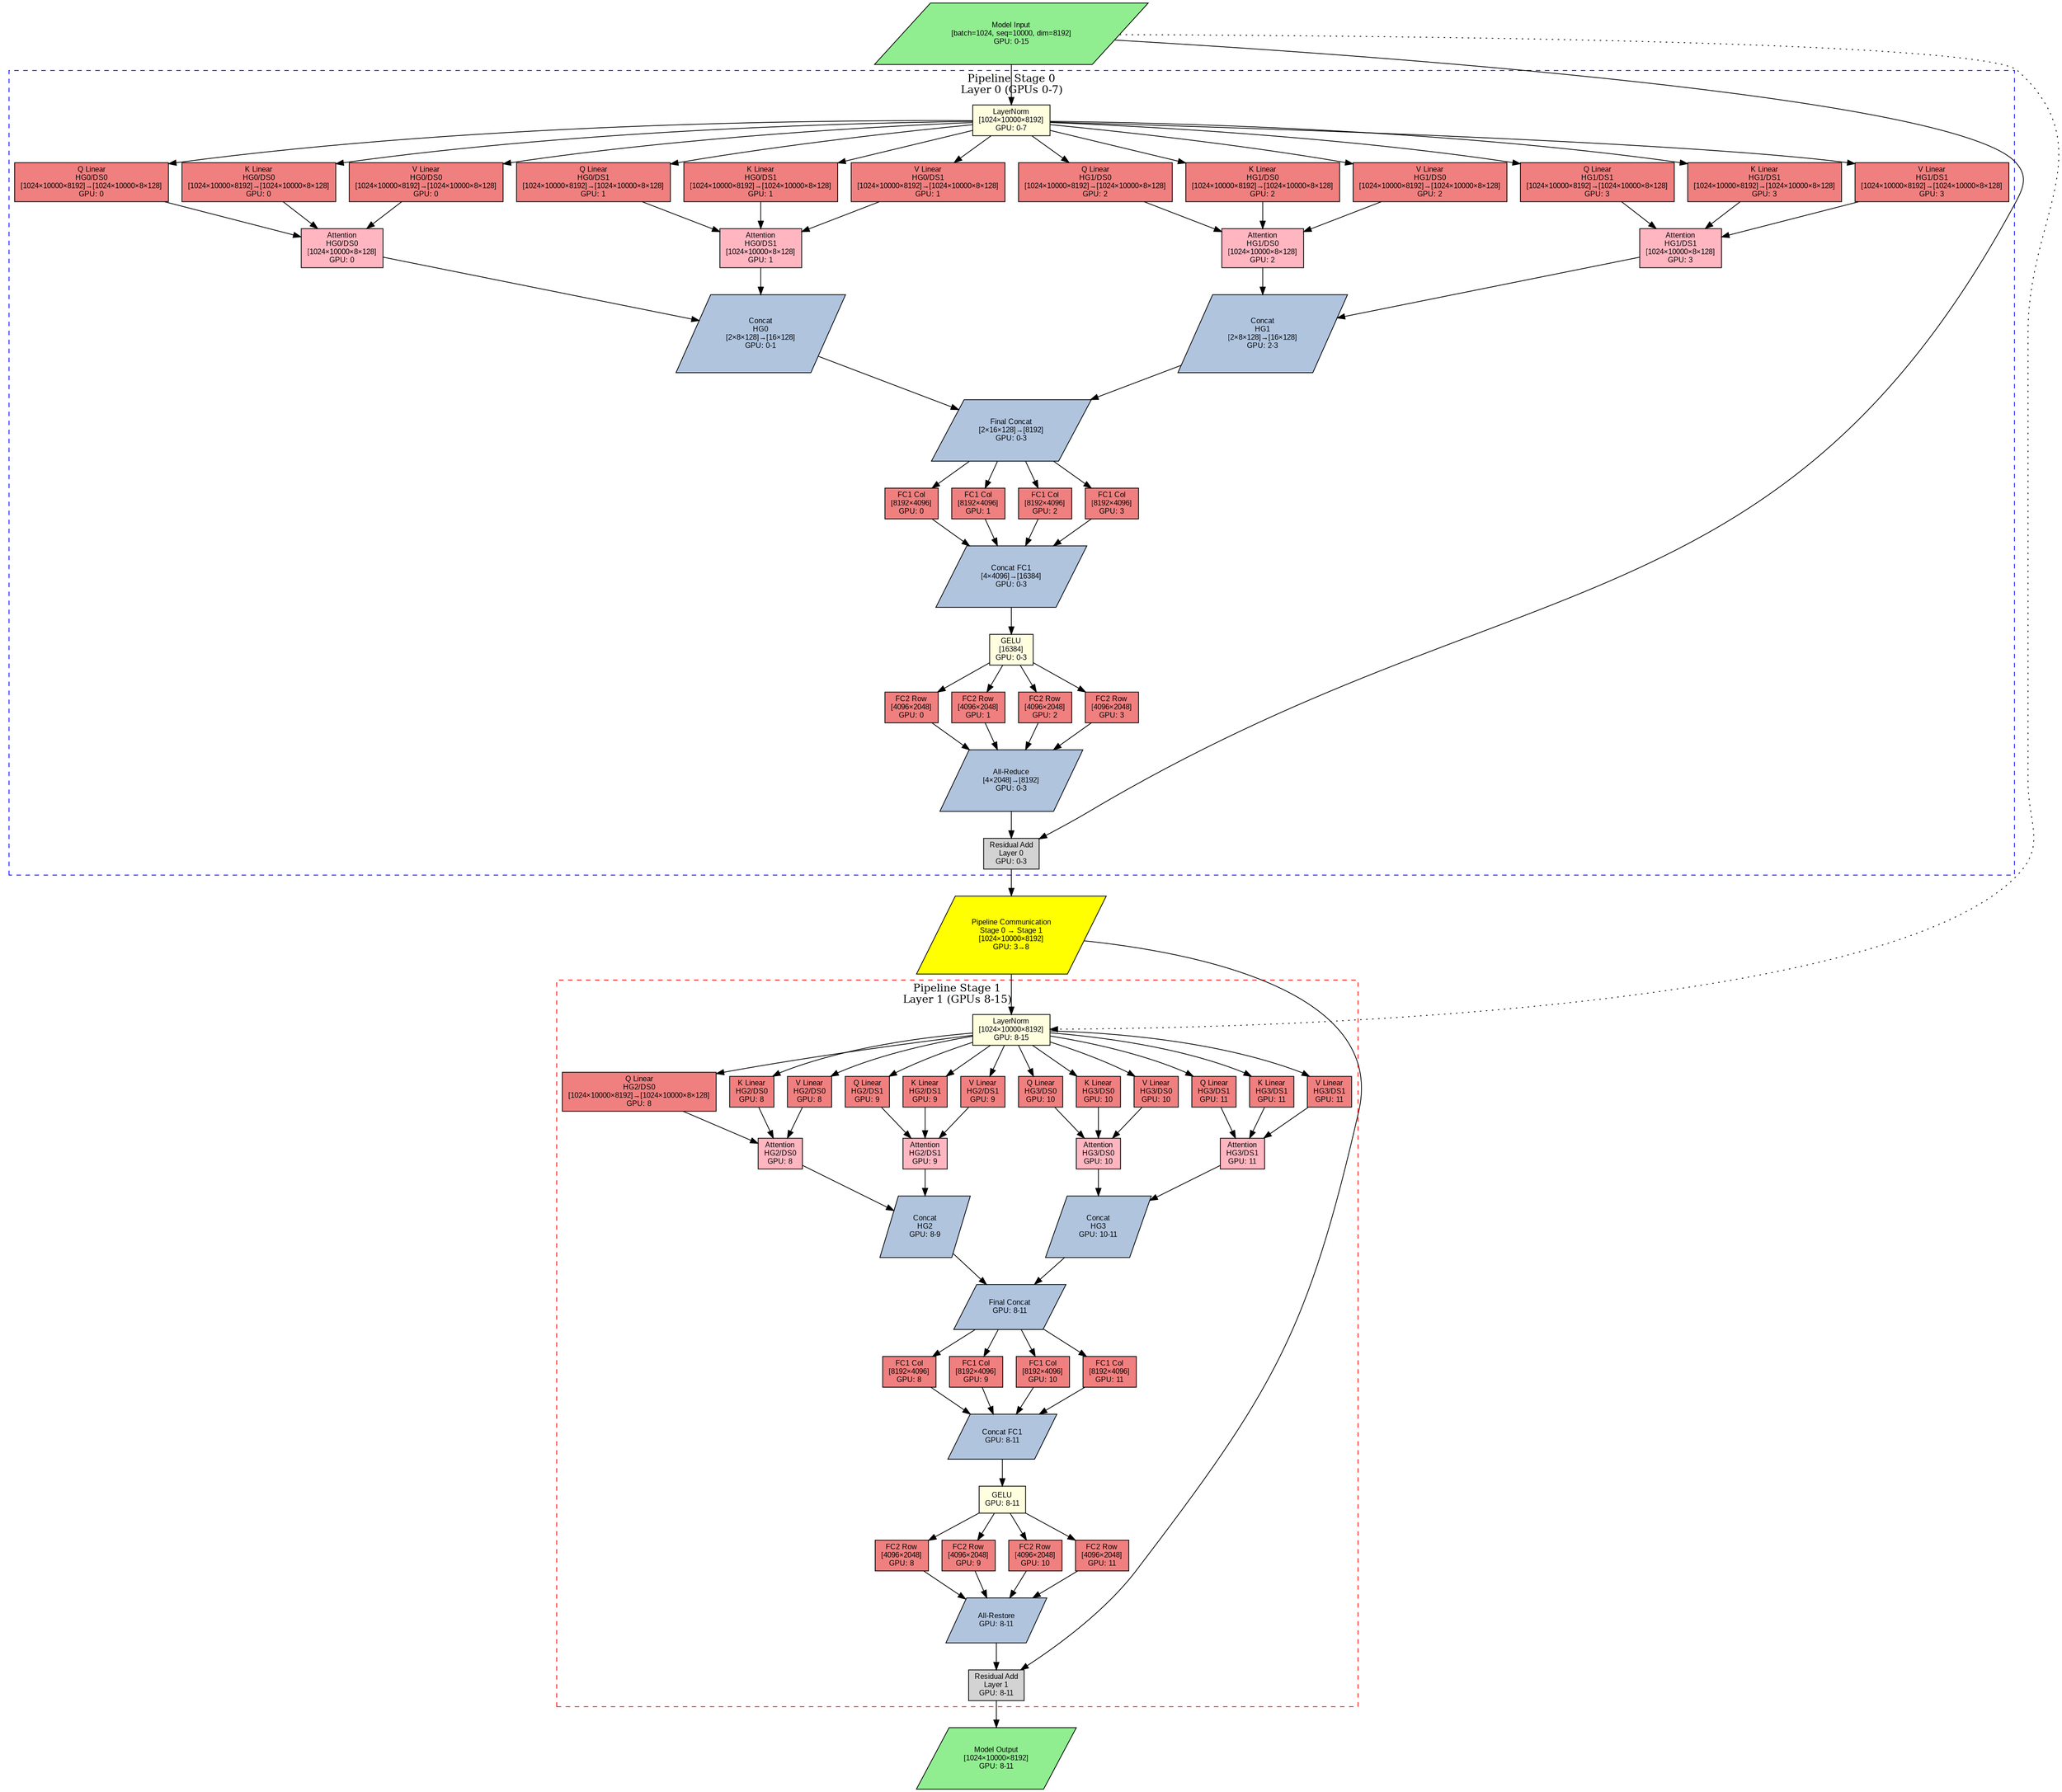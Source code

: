 
digraph optimized_helix_model {
    rankdir=TB
    size="30,40"
    
    // Node type definitions
    node [fontname="Arial", fontsize=10]
    
    // Input layer
    input [label="Model Input\n[batch=1024, seq=10000, dim=8192]\nGPU: 0-15", shape=parallelogram, fillcolor=lightgreen, style=filled]
    
    // Pipeline stage 0: Layer 0 on GPUs 0-7
    subgraph cluster_stage0 {
        label="Pipeline Stage 0\nLayer 0 (GPUs 0-7)";
        style=dashed;
        color=blue;
        
        // LayerNorm (parallel across devices)
        ln0 [label="LayerNorm\n[1024×10000×8192]\nGPU: 0-7", shape=rectangle, fillcolor=lightyellow, style=filled]
        
        // MHA - Optimized 2×2×2 partitioning (8-way)
        // Head group 0, dim segments 0-1
        q0_ds0 [label="Q Linear\nHG0/DS0\n[1024×10000×8192]→[1024×10000×8×128]\nGPU: 0", shape=rectangle, fillcolor=lightcoral, style=filled]
        k0_ds0 [label="K Linear\nHG0/DS0\n[1024×10000×8192]→[1024×10000×8×128]\nGPU: 0", shape=rectangle, fillcolor=lightcoral, style=filled]
        v0_ds0 [label="V Linear\nHG0/DS0\n[1024×10000×8192]→[1024×10000×8×128]\nGPU: 0", shape=rectangle, fillcolor=lightcoral, style=filled]
        attn0_ds0 [label="Attention\nHG0/DS0\n[1024×10000×8×128]\nGPU: 0", shape=rectangle, fillcolor=lightpink, style=filled]
        
        q0_ds1 [label="Q Linear\nHG0/DS1\n[1024×10000×8192]→[1024×10000×8×128]\nGPU: 1", shape=rectangle, fillcolor=lightcoral, style=filled]
        k0_ds1 [label="K Linear\nHG0/DS1\n[1024×10000×8192]→[1024×10000×8×128]\nGPU: 1", shape=rectangle, fillcolor=lightcoral, style=filled]
        v0_ds1 [label="V Linear\nHG0/DS1\n[1024×10000×8192]→[1024×10000×8×128]\nGPU: 1", shape=rectangle, fillcolor=lightcoral, style=filled]
        attn0_ds1 [label="Attention\nHG0/DS1\n[1024×10000×8×128]\nGPU: 1", shape=rectangle, fillcolor=lightpink, style=filled]
        
        // Head group 1, dim segments 0-1
        q1_ds0 [label="Q Linear\nHG1/DS0\n[1024×10000×8192]→[1024×10000×8×128]\nGPU: 2", shape=rectangle, fillcolor=lightcoral, style=filled]
        k1_ds0 [label="K Linear\nHG1/DS0\n[1024×10000×8192]→[1024×10000×8×128]\nGPU: 2", shape=rectangle, fillcolor=lightcoral, style=filled]
        v1_ds0 [label="V Linear\nHG1/DS0\n[1024×10000×8192]→[1024×10000×8×128]\nGPU: 2", shape=rectangle, fillcolor=lightcoral, style=filled]
        attn1_ds0 [label="Attention\nHG1/DS0\n[1024×10000×8×128]\nGPU: 2", shape=rectangle, fillcolor=lightpink, style=filled]
        
        q1_ds1 [label="Q Linear\nHG1/DS1\n[1024×10000×8192]→[1024×10000×8×128]\nGPU: 3", shape=rectangle, fillcolor=lightcoral, style=filled]
        k1_ds1 [label="K Linear\nHG1/DS1\n[1024×10000×8192]→[1024×10000×8×128]\nGPU: 3", shape=rectangle, fillcolor=lightcoral, style=filled]
        v1_ds1 [label="V Linear\nHG1/DS1\n[1024×10000×8192]→[1024×10000×8×128]\nGPU: 3", shape=rectangle, fillcolor=lightcoral, style=filled]
        attn1_ds1 [label="Attention\nHG1/DS1\n[1024×10000×8×128]\nGPU: 3", shape=rectangle, fillcolor=lightpink, style=filled]
        
        // Concatenation nodes
        concat0 [label="Concat\nHG0\n[2×8×128]→[16×128]\nGPU: 0-1", shape=parallelogram, fillcolor=lightsteelblue, style=filled]
        concat1 [label="Concat\nHG1\n[2×8×128]→[16×128]\nGPU: 2-3", shape=parallelogram, fillcolor=lightsteelblue, style=filled]
        final_concat0 [label="Final Concat\n[2×16×128]→[8192]\nGPU: 0-3", shape=parallelogram, fillcolor=lightsteelblue, style=filled]
        
        // MLP with optimized tensor parallelism
        fc1_0 [label="FC1 Col\n[8192×4096]\nGPU: 0", shape=rectangle, fillcolor=lightcoral, style=filled]
        fc1_1 [label="FC1 Col\n[8192×4096]\nGPU: 1", shape=rectangle, fillcolor=lightcoral, style=filled]
        fc1_2 [label="FC1 Col\n[8192×4096]\nGPU: 2", shape=rectangle, fillcolor=lightcoral, style=filled]
        fc1_3 [label="FC1 Col\n[8192×4096]\nGPU: 3", shape=rectangle, fillcolor=lightcoral, style=filled]
        fc1_concat [label="Concat FC1\n[4×4096]→[16384]\nGPU: 0-3", shape=parallelogram, fillcolor=lightsteelblue, style=filled]
        gelu0 [label="GELU\n[16384]\nGPU: 0-3", shape=rectangle, fillcolor=lightyellow, style=filled]
        
        fc2_0 [label="FC2 Row\n[4096×2048]\nGPU: 0", shape=rectangle, fillcolor=lightcoral, style=filled]
        fc2_1 [label="FC2 Row\n[4096×2048]\nGPU: 1", shape=rectangle, fillcolor=lightcoral, style=filled]
        fc2_2 [label="FC2 Row\n[4096×2048]\nGPU: 2", shape=rectangle, fillcolor=lightcoral, style=filled]
        fc2_3 [label="FC2 Row\n[4096×2048]\nGPU: 3", shape=rectangle, fillcolor=lightcoral, style=filled]
        fc2_allreduce [label="All-Reduce\n[4×2048]→[8192]\nGPU: 0-3", shape=parallelogram, fillcolor=lightsteelblue, style=filled]
        
        residual0 [label="Residual Add\nLayer 0\nGPU: 0-3", shape=rectangle, fillcolor=lightgray, style=filled]
    }
    
    // Pipeline stage 1: Layer 1 on GPUs 8-15
    subgraph cluster_stage1 {
        label="Pipeline Stage 1\nLayer 1 (GPUs 8-15)";
        style=dashed;
        color=red;
        
        // Similar structure for layer 1
        ln1 [label="LayerNorm\n[1024×10000×8192]\nGPU: 8-15", shape=rectangle, fillcolor=lightyellow, style=filled]
        
        // MHA - optimized for GPUs 8-15
        q2_ds0 [label="Q Linear\nHG2/DS0\n[1024×10000×8192]→[1024×10000×8×128]\nGPU: 8", shape=rectangle, fillcolor=lightcoral, style=filled]
        k2_ds0 [label="K Linear\nHG2/DS0\nGPU: 8", shape=rectangle, fillcolor=lightcoral, style=filled]
        v2_ds0 [label="V Linear\nHG2/DS0\nGPU: 8", shape=rectangle, fillcolor=lightcoral, style=filled]
        attn2_ds0 [label="Attention\nHG2/DS0\nGPU: 8", shape=rectangle, fillcolor=lightpink, style=filled]
        
        q2_ds1 [label="Q Linear\nHG2/DS1\nGPU: 9", shape=rectangle, fillcolor=lightcoral, style=filled]
        k2_ds1 [label="K Linear\nHG2/DS1\nGPU: 9", shape=rectangle, fillcolor=lightcoral, style=filled]
        v2_ds1 [label="V Linear\nHG2/DS1\nGPU: 9", shape=rectangle, fillcolor=lightcoral, style=filled]
        attn2_ds1 [label="Attention\nHG2/DS1\nGPU: 9", shape=rectangle, fillcolor=lightpink, style=filled]
        
        q3_ds0 [label="Q Linear\nHG3/DS0\nGPU: 10", shape=rectangle, fillcolor=lightcoral, style=filled]
        k3_ds0 [label="K Linear\nHG3/DS0\nGPU: 10", shape=rectangle, fillcolor=lightcoral, style=filled]
        v3_ds0 [label="V Linear\nHG3/DS0\nGPU: 10", shape=rectangle, fillcolor=lightcoral, style=filled]
        attn3_ds0 [label="Attention\nHG3/DS0\nGPU: 10", shape=rectangle, fillcolor=lightpink, style=filled]
        
        q3_ds1 [label="Q Linear\nHG3/DS1\nGPU: 11", shape=rectangle, fillcolor=lightcoral, style=filled]
        k3_ds1 [label="K Linear\nHG3/DS1\nGPU: 11", shape=rectangle, fillcolor=lightcoral, style=filled]
        v3_ds1 [label="V Linear\nHG3/DS1\nGPU: 11", shape=rectangle, fillcolor=lightcoral, style=filled]
        attn3_ds1 [label="Attention\nHG3/DS1\nGPU: 11", shape=rectangle, fillcolor=lightpink, style=filled]
        
        concat2 [label="Concat\nHG2\nGPU: 8-9", shape=parallelogram, fillcolor=lightsteelblue, style=filled]
        concat3 [label="Concat\nHG3\nGPU: 10-11", shape=parallelogram, fillcolor=lightsteelblue, style=filled]
        final_concat1 [label="Final Concat\nGPU: 8-11", shape=parallelogram, fillcolor=lightsteelblue, style=filled]
        
        // MLP layer 1
        fc1_4 [label="FC1 Col\n[8192×4096]\nGPU: 8", shape=rectangle, fillcolor=lightcoral, style=filled]
        fc1_5 [label="FC1 Col\n[8192×4096]\nGPU: 9", shape=rectangle, fillcolor=lightcoral, style=filled]
        fc1_6 [label="FC1 Col\n[8192×4096]\nGPU: 10", shape=rectangle, fillcolor=lightcoral, style=filled]
        fc1_7 [label="FC1 Col\n[8192×4096]\nGPU: 11", shape=rectangle, fillcolor=lightcoral, style=filled]
        fc1_concat1 [label="Concat FC1\nGPU: 8-11", shape=parallelogram, fillcolor=lightsteelblue, style=filled]
        gelu1 [label="GELU\nGPU: 8-11", shape=rectangle, fillcolor=lightyellow, style=filled]
        
        fc2_4 [label="FC2 Row\n[4096×2048]\nGPU: 8", shape=rectangle, fillcolor=lightcoral, style=filled]
        fc2_5 [label="FC2 Row\n[4096×2048]\nGPU: 9", shape=rectangle, fillcolor=lightcoral, style=filled]
        fc2_6 [label="FC2 Row\n[4096×2048]\nGPU: 10", shape=rectangle, fillcolor=lightcoral, style=filled]
        fc2_7 [label="FC2 Row\n[4096×2048]\nGPU: 11", shape=rectangle, fillcolor=lightcoral, style=filled]
        fc2_allreduce1 [label="All-Restore\nGPU: 8-11", shape=parallelogram, fillcolor=lightsteelblue, style=filled]
        
        residual1 [label="Residual Add\nLayer 1\nGPU: 8-11", shape=rectangle, fillcolor=lightgray, style=filled]
    }
    
    // Cross-stage communication
    comm0 [label="Pipeline Communication\nStage 0 → Stage 1\n[1024×10000×8192]\nGPU: 3→8", shape=parallelogram, fillcolor=yellow, style=filled]
    
    // Output
    output [label="Model Output\n[1024×10000×8192]\nGPU: 8-11", shape=parallelogram, fillcolor=lightgreen, style=filled]
    
    // Edges for optimized pipeline
    input -> ln0
    input -> ln1 [style=dotted, constraint=false]
    
    // Layer 0 connections
    ln0 -> q0_ds0
    ln0 -> k0_ds0
    ln0 -> v0_ds0
    ln0 -> q0_ds1
    ln0 -> k0_ds1
    ln0 -> v0_ds1
    ln0 -> q1_ds0
    ln0 -> k1_ds0
    ln0 -> v1_ds0
    ln0 -> q1_ds1
    ln0 -> k1_ds1
    ln0 -> v1_ds1
    
    q0_ds0 -> attn0_ds0
    k0_ds0 -> attn0_ds0
    v0_ds0 -> attn0_ds0
    q0_ds1 -> attn0_ds1
    k0_ds1 -> attn0_ds1
    v0_ds1 -> attn0_ds1
    q1_ds0 -> attn1_ds0
    k1_ds0 -> attn1_ds0
    v1_ds0 -> attn1_ds0
    q1_ds1 -> attn1_ds1
    k1_ds1 -> attn1_ds1
    v1_ds1 -> attn1_ds1
    
    attn0_ds0 -> concat0
    attn0_ds1 -> concat0
    attn1_ds0 -> concat1
    attn1_ds1 -> concat1
    
    concat0 -> final_concat0
    concat1 -> final_concat0
    final_concat0 -> fc1_0
    final_concat0 -> fc1_1
    final_concat0 -> fc1_2
    final_concat0 -> fc1_3
    
    fc1_0 -> fc1_concat
    fc1_1 -> fc1_concat
    fc1_2 -> fc1_concat
    fc1_3 -> fc1_concat
    fc1_concat -> gelu0
    gelu0 -> fc2_0
    gelu0 -> fc2_1
    gelu0 -> fc2_2
    gelu0 -> fc2_3
    
    fc2_0 -> fc2_allreduce
    fc2_1 -> fc2_allreduce
    fc2_2 -> fc2_allreduce
    fc2_3 -> fc2_allreduce
    fc2_allreduce -> residual0
    input -> residual0 [constraint=false]
    
    // Pipeline stage communication
    residual0 -> comm0
    comm0 -> ln1
    
    // Layer 1 connections (similar to layer 0)
    ln1 -> q2_ds0
    ln1 -> k2_ds0
    ln1 -> v2_ds0
    ln1 -> q2_ds1
    ln1 -> k2_ds1
    ln1 -> v2_ds1
    ln1 -> q3_ds0
    ln1 -> k3_ds0
    ln1 -> v3_ds0
    ln1 -> q3_ds1
    ln1 -> k3_ds1
    ln1 -> v3_ds1
    
    q2_ds0 -> attn2_ds0
    k2_ds0 -> attn2_ds0
    v2_ds0 -> attn2_ds0
    q2_ds1 -> attn2_ds1
    k2_ds1 -> attn2_ds1
    v2_ds1 -> attn2_ds1
    q3_ds0 -> attn3_ds0
    k3_ds0 -> attn3_ds0
    v3_ds0 -> attn3_ds0
    q3_ds1 -> attn3_ds1
    k3_ds1 -> attn3_ds1
    v3_ds1 -> attn3_ds1
    
    attn2_ds0 -> concat2
    attn2_ds1 -> concat2
    attn3_ds0 -> concat3
    attn3_ds1 -> concat3
    
    concat2 -> final_concat1
    concat3 -> final_concat1
    final_concat1 -> fc1_4
    final_concat1 -> fc1_5
    final_concat1 -> fc1_6
    final_concat1 -> fc1_7
    
    fc1_4 -> fc1_concat1
    fc1_5 -> fc1_concat1
    fc1_6 -> fc1_concat1
    fc1_7 -> fc1_concat1
    fc1_concat1 -> gelu1
    gelu1 -> fc2_4
    gelu1 -> fc2_5
    gelu1 -> fc2_6
    gelu1 -> fc2_7
    
    fc2_4 -> fc2_allreduce1
    fc2_5 -> fc2_allreduce1
    fc2_6 -> fc2_allreduce1
    fc2_7 -> fc2_allreduce1
    fc2_allreduce1 -> residual1
    comm0 -> residual1 [constraint=false]
    
    residual1 -> output
}
